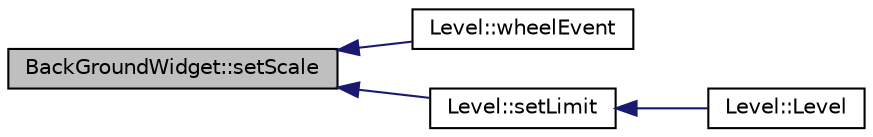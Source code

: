 digraph G
{
  edge [fontname="Helvetica",fontsize="10",labelfontname="Helvetica",labelfontsize="10"];
  node [fontname="Helvetica",fontsize="10",shape=record];
  rankdir="LR";
  Node1 [label="BackGroundWidget::setScale",height=0.2,width=0.4,color="black", fillcolor="grey75", style="filled" fontcolor="black"];
  Node1 -> Node2 [dir="back",color="midnightblue",fontsize="10",style="solid",fontname="Helvetica"];
  Node2 [label="Level::wheelEvent",height=0.2,width=0.4,color="black", fillcolor="white", style="filled",URL="$d2/d9d/classLevel.html#aff490e6567883a3156fe0a88fbf00f82"];
  Node1 -> Node3 [dir="back",color="midnightblue",fontsize="10",style="solid",fontname="Helvetica"];
  Node3 [label="Level::setLimit",height=0.2,width=0.4,color="black", fillcolor="white", style="filled",URL="$d2/d9d/classLevel.html#a45ce4c97429c9d9c3272ebe5df5bdbaa"];
  Node3 -> Node4 [dir="back",color="midnightblue",fontsize="10",style="solid",fontname="Helvetica"];
  Node4 [label="Level::Level",height=0.2,width=0.4,color="black", fillcolor="white", style="filled",URL="$d2/d9d/classLevel.html#aab4805fc7397cd5ab9d9852a1d403a0d"];
}
